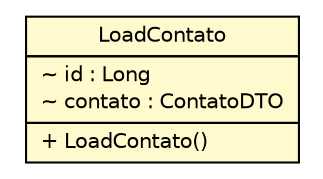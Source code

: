 #!/usr/local/bin/dot
#
# Class diagram 
# Generated by UMLGraph version 5.1 (http://www.umlgraph.org/)
#

digraph G {
	edge [fontname="Helvetica",fontsize=10,labelfontname="Helvetica",labelfontsize=10];
	node [fontname="Helvetica",fontsize=10,shape=plaintext];
	nodesep=0.25;
	ranksep=0.5;
	// br.net.meditec.shared.commands.LoadContato
	c1913 [label=<<table title="br.net.meditec.shared.commands.LoadContato" border="0" cellborder="1" cellspacing="0" cellpadding="2" port="p" bgcolor="lemonChiffon" href="./LoadContato.html">
		<tr><td><table border="0" cellspacing="0" cellpadding="1">
<tr><td align="center" balign="center"> LoadContato </td></tr>
		</table></td></tr>
		<tr><td><table border="0" cellspacing="0" cellpadding="1">
<tr><td align="left" balign="left"> ~ id : Long </td></tr>
<tr><td align="left" balign="left"> ~ contato : ContatoDTO </td></tr>
		</table></td></tr>
		<tr><td><table border="0" cellspacing="0" cellpadding="1">
<tr><td align="left" balign="left"> + LoadContato() </td></tr>
		</table></td></tr>
		</table>>, fontname="Helvetica", fontcolor="black", fontsize=10.0];
}

